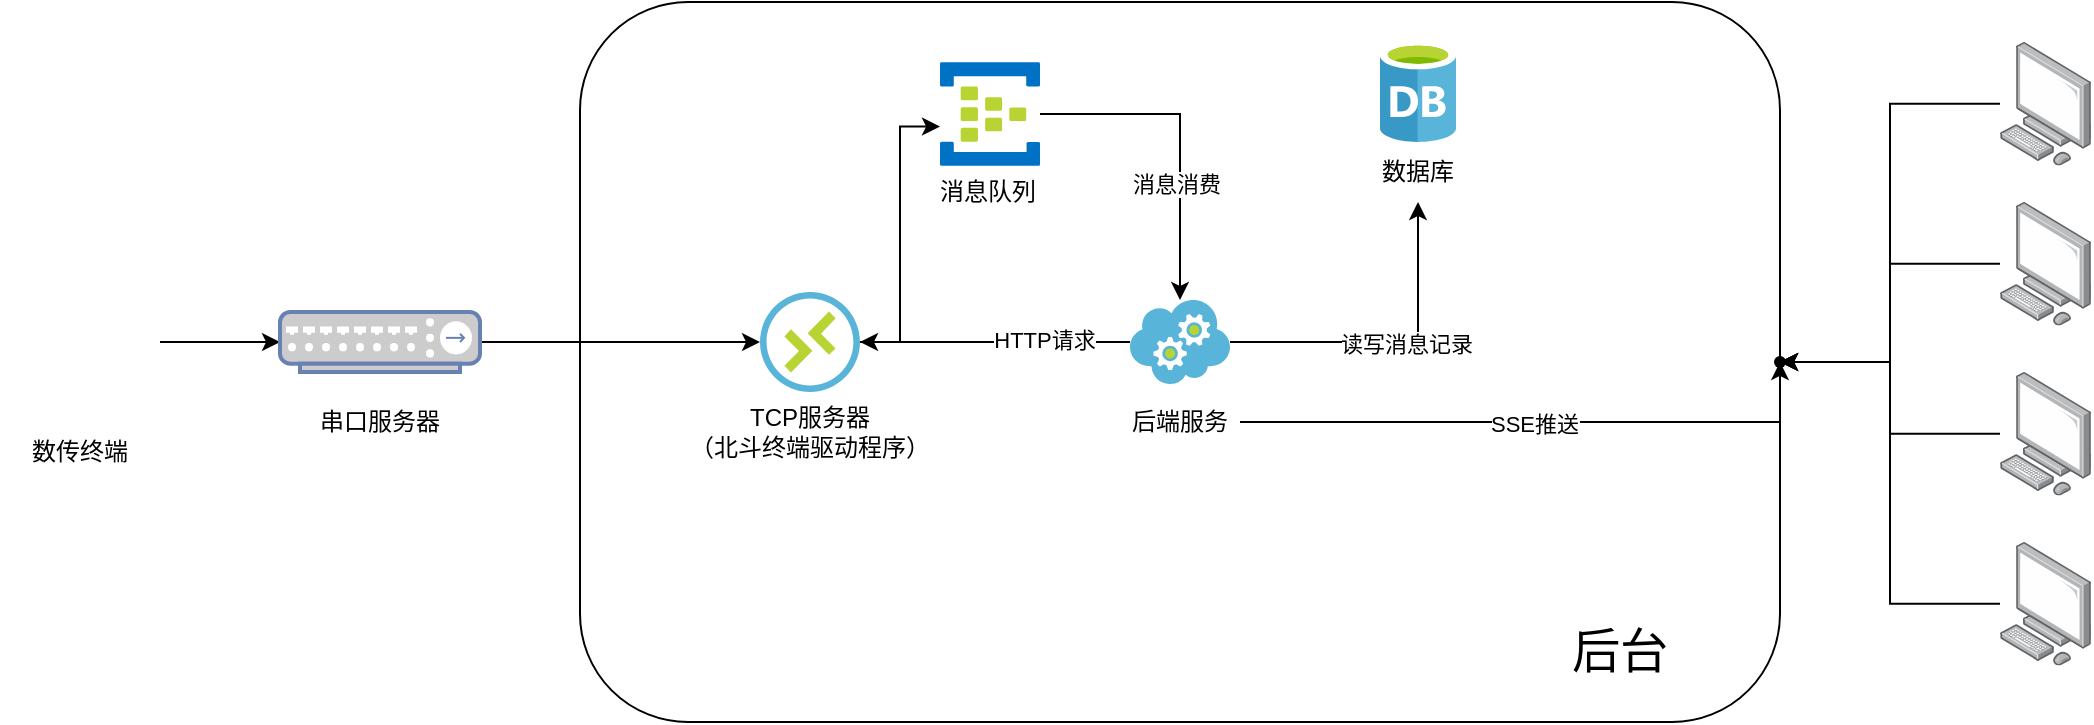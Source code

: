 <mxfile version="21.6.3" type="github">
  <diagram name="第 1 页" id="kzD5A3jw51wFOWdprAX6">
    <mxGraphModel dx="1193" dy="802" grid="1" gridSize="10" guides="1" tooltips="1" connect="1" arrows="1" fold="1" page="1" pageScale="1" pageWidth="1169" pageHeight="827" math="0" shadow="0">
      <root>
        <mxCell id="0" />
        <mxCell id="1" parent="0" />
        <mxCell id="p9LRicOxTsJBR3PSWR2q-7" value="" style="rounded=1;whiteSpace=wrap;html=1;" parent="1" vertex="1">
          <mxGeometry x="340" y="130" width="600" height="360" as="geometry" />
        </mxCell>
        <mxCell id="p9LRicOxTsJBR3PSWR2q-5" style="edgeStyle=orthogonalEdgeStyle;rounded=0;orthogonalLoop=1;jettySize=auto;html=1;" parent="1" source="p9LRicOxTsJBR3PSWR2q-1" target="p9LRicOxTsJBR3PSWR2q-3" edge="1">
          <mxGeometry relative="1" as="geometry" />
        </mxCell>
        <mxCell id="p9LRicOxTsJBR3PSWR2q-1" value="" style="shape=image;html=1;verticalAlign=top;verticalLabelPosition=bottom;labelBackgroundColor=#ffffff;imageAspect=0;aspect=fixed;image=https://cdn1.iconfinder.com/data/icons/computer-hardware-hand-drawn-vol-1/52/signal__device__technology__radar__satellite__antenna__tower-128.png" parent="1" vertex="1">
          <mxGeometry x="50" y="260" width="80" height="80" as="geometry" />
        </mxCell>
        <mxCell id="p9LRicOxTsJBR3PSWR2q-2" value="数传终端" style="text;html=1;strokeColor=none;fillColor=none;align=center;verticalAlign=middle;whiteSpace=wrap;rounded=0;" parent="1" vertex="1">
          <mxGeometry x="60" y="340" width="60" height="30" as="geometry" />
        </mxCell>
        <mxCell id="p9LRicOxTsJBR3PSWR2q-13" style="edgeStyle=orthogonalEdgeStyle;rounded=0;orthogonalLoop=1;jettySize=auto;html=1;" parent="1" source="p9LRicOxTsJBR3PSWR2q-3" target="p9LRicOxTsJBR3PSWR2q-9" edge="1">
          <mxGeometry relative="1" as="geometry" />
        </mxCell>
        <mxCell id="p9LRicOxTsJBR3PSWR2q-3" value="" style="fontColor=#0066CC;verticalAlign=top;verticalLabelPosition=bottom;labelPosition=center;align=center;html=1;outlineConnect=0;fillColor=#CCCCCC;strokeColor=#6881B3;gradientColor=none;gradientDirection=north;strokeWidth=2;shape=mxgraph.networks.hub;" parent="1" vertex="1">
          <mxGeometry x="190" y="285" width="100" height="30" as="geometry" />
        </mxCell>
        <mxCell id="p9LRicOxTsJBR3PSWR2q-4" value="串口服务器" style="text;html=1;strokeColor=none;fillColor=none;align=center;verticalAlign=middle;whiteSpace=wrap;rounded=0;" parent="1" vertex="1">
          <mxGeometry x="200" y="325" width="80" height="30" as="geometry" />
        </mxCell>
        <mxCell id="p9LRicOxTsJBR3PSWR2q-8" value="后台" style="text;html=1;strokeColor=none;fillColor=none;align=center;verticalAlign=middle;whiteSpace=wrap;rounded=0;fontSize=24;" parent="1" vertex="1">
          <mxGeometry x="830" y="440" width="60" height="30" as="geometry" />
        </mxCell>
        <mxCell id="p9LRicOxTsJBR3PSWR2q-18" value="" style="edgeStyle=orthogonalEdgeStyle;rounded=0;orthogonalLoop=1;jettySize=auto;html=1;entryX=0;entryY=0.62;entryDx=0;entryDy=0;entryPerimeter=0;" parent="1" source="p9LRicOxTsJBR3PSWR2q-9" target="p9LRicOxTsJBR3PSWR2q-11" edge="1">
          <mxGeometry relative="1" as="geometry">
            <mxPoint x="455" y="200" as="targetPoint" />
          </mxGeometry>
        </mxCell>
        <mxCell id="p9LRicOxTsJBR3PSWR2q-9" value="" style="image;sketch=0;aspect=fixed;html=1;points=[];align=center;fontSize=12;image=img/lib/mscae/Connections.svg;" parent="1" vertex="1">
          <mxGeometry x="430" y="275" width="50" height="50" as="geometry" />
        </mxCell>
        <mxCell id="p9LRicOxTsJBR3PSWR2q-10" value="TCP服务器&lt;br&gt;（北斗终端驱动程序）" style="text;html=1;strokeColor=none;fillColor=none;align=center;verticalAlign=middle;whiteSpace=wrap;rounded=0;" parent="1" vertex="1">
          <mxGeometry x="381.25" y="325" width="147.5" height="40" as="geometry" />
        </mxCell>
        <mxCell id="p9LRicOxTsJBR3PSWR2q-29" style="edgeStyle=orthogonalEdgeStyle;rounded=0;orthogonalLoop=1;jettySize=auto;html=1;" parent="1" source="p9LRicOxTsJBR3PSWR2q-11" target="p9LRicOxTsJBR3PSWR2q-25" edge="1">
          <mxGeometry relative="1" as="geometry" />
        </mxCell>
        <mxCell id="p9LRicOxTsJBR3PSWR2q-30" value="消息消费" style="edgeLabel;html=1;align=center;verticalAlign=middle;resizable=0;points=[];" parent="p9LRicOxTsJBR3PSWR2q-29" vertex="1" connectable="0">
          <mxGeometry x="0.291" y="-2" relative="1" as="geometry">
            <mxPoint as="offset" />
          </mxGeometry>
        </mxCell>
        <mxCell id="p9LRicOxTsJBR3PSWR2q-11" value="" style="image;sketch=0;aspect=fixed;html=1;points=[];align=center;fontSize=12;image=img/lib/mscae/Event_Hubs.svg;" parent="1" vertex="1">
          <mxGeometry x="520" y="160" width="50" height="52.08" as="geometry" />
        </mxCell>
        <mxCell id="p9LRicOxTsJBR3PSWR2q-12" value="消息队列" style="text;html=1;strokeColor=none;fillColor=none;align=center;verticalAlign=middle;whiteSpace=wrap;rounded=0;" parent="1" vertex="1">
          <mxGeometry x="514" y="210" width="60" height="30" as="geometry" />
        </mxCell>
        <mxCell id="p9LRicOxTsJBR3PSWR2q-19" value="" style="image;sketch=0;aspect=fixed;html=1;points=[];align=center;fontSize=12;image=img/lib/mscae/Database_General.svg;" parent="1" vertex="1">
          <mxGeometry x="740" y="150" width="38" height="50" as="geometry" />
        </mxCell>
        <mxCell id="p9LRicOxTsJBR3PSWR2q-20" value="数据库" style="text;html=1;strokeColor=none;fillColor=none;align=center;verticalAlign=middle;whiteSpace=wrap;rounded=0;" parent="1" vertex="1">
          <mxGeometry x="729" y="200" width="60" height="30" as="geometry" />
        </mxCell>
        <mxCell id="p9LRicOxTsJBR3PSWR2q-33" style="edgeStyle=orthogonalEdgeStyle;rounded=0;orthogonalLoop=1;jettySize=auto;html=1;entryX=1;entryY=0.5;entryDx=0;entryDy=0;" parent="1" source="p9LRicOxTsJBR3PSWR2q-21" target="p9LRicOxTsJBR3PSWR2q-7" edge="1">
          <mxGeometry relative="1" as="geometry" />
        </mxCell>
        <mxCell id="p9LRicOxTsJBR3PSWR2q-21" value="" style="image;points=[];aspect=fixed;html=1;align=center;shadow=0;dashed=0;image=img/lib/allied_telesis/computer_and_terminals/Personal_Computer.svg;" parent="1" vertex="1">
          <mxGeometry x="1050" y="150" width="45.6" height="61.8" as="geometry" />
        </mxCell>
        <mxCell id="p9LRicOxTsJBR3PSWR2q-37" style="edgeStyle=orthogonalEdgeStyle;rounded=0;orthogonalLoop=1;jettySize=auto;html=1;entryX=1;entryY=0.5;entryDx=0;entryDy=0;" parent="1" source="p9LRicOxTsJBR3PSWR2q-22" target="p9LRicOxTsJBR3PSWR2q-7" edge="1">
          <mxGeometry relative="1" as="geometry" />
        </mxCell>
        <mxCell id="p9LRicOxTsJBR3PSWR2q-22" value="" style="image;points=[];aspect=fixed;html=1;align=center;shadow=0;dashed=0;image=img/lib/allied_telesis/computer_and_terminals/Personal_Computer.svg;" parent="1" vertex="1">
          <mxGeometry x="1050" y="230" width="45.6" height="61.8" as="geometry" />
        </mxCell>
        <mxCell id="p9LRicOxTsJBR3PSWR2q-36" style="edgeStyle=orthogonalEdgeStyle;rounded=0;orthogonalLoop=1;jettySize=auto;html=1;entryX=1;entryY=0.5;entryDx=0;entryDy=0;" parent="1" source="p9LRicOxTsJBR3PSWR2q-23" target="p9LRicOxTsJBR3PSWR2q-7" edge="1">
          <mxGeometry relative="1" as="geometry" />
        </mxCell>
        <mxCell id="p9LRicOxTsJBR3PSWR2q-23" value="" style="image;points=[];aspect=fixed;html=1;align=center;shadow=0;dashed=0;image=img/lib/allied_telesis/computer_and_terminals/Personal_Computer.svg;" parent="1" vertex="1">
          <mxGeometry x="1050" y="400" width="45.6" height="61.8" as="geometry" />
        </mxCell>
        <mxCell id="p9LRicOxTsJBR3PSWR2q-35" style="edgeStyle=orthogonalEdgeStyle;rounded=0;orthogonalLoop=1;jettySize=auto;html=1;entryX=1;entryY=0.5;entryDx=0;entryDy=0;" parent="1" source="p9LRicOxTsJBR3PSWR2q-24" target="p9LRicOxTsJBR3PSWR2q-7" edge="1">
          <mxGeometry relative="1" as="geometry" />
        </mxCell>
        <mxCell id="p9LRicOxTsJBR3PSWR2q-24" value="" style="image;points=[];aspect=fixed;html=1;align=center;shadow=0;dashed=0;image=img/lib/allied_telesis/computer_and_terminals/Personal_Computer.svg;" parent="1" vertex="1">
          <mxGeometry x="1050" y="315" width="45.6" height="61.8" as="geometry" />
        </mxCell>
        <mxCell id="p9LRicOxTsJBR3PSWR2q-27" style="edgeStyle=orthogonalEdgeStyle;rounded=0;orthogonalLoop=1;jettySize=auto;html=1;" parent="1" source="p9LRicOxTsJBR3PSWR2q-25" target="p9LRicOxTsJBR3PSWR2q-9" edge="1">
          <mxGeometry relative="1" as="geometry" />
        </mxCell>
        <mxCell id="p9LRicOxTsJBR3PSWR2q-28" value="HTTP请求" style="edgeLabel;html=1;align=center;verticalAlign=middle;resizable=0;points=[];" parent="p9LRicOxTsJBR3PSWR2q-27" vertex="1" connectable="0">
          <mxGeometry x="-0.354" y="-1" relative="1" as="geometry">
            <mxPoint as="offset" />
          </mxGeometry>
        </mxCell>
        <mxCell id="p9LRicOxTsJBR3PSWR2q-31" style="edgeStyle=orthogonalEdgeStyle;rounded=0;orthogonalLoop=1;jettySize=auto;html=1;" parent="1" source="p9LRicOxTsJBR3PSWR2q-25" target="p9LRicOxTsJBR3PSWR2q-20" edge="1">
          <mxGeometry relative="1" as="geometry" />
        </mxCell>
        <mxCell id="p9LRicOxTsJBR3PSWR2q-32" value="读写消息记录" style="edgeLabel;html=1;align=center;verticalAlign=middle;resizable=0;points=[];" parent="p9LRicOxTsJBR3PSWR2q-31" vertex="1" connectable="0">
          <mxGeometry x="0.067" y="-1" relative="1" as="geometry">
            <mxPoint as="offset" />
          </mxGeometry>
        </mxCell>
        <mxCell id="p9LRicOxTsJBR3PSWR2q-25" value="" style="image;sketch=0;aspect=fixed;html=1;points=[];align=center;fontSize=12;image=img/lib/mscae/Cloud_Services_Classic.svg;" parent="1" vertex="1">
          <mxGeometry x="615" y="279" width="50" height="42" as="geometry" />
        </mxCell>
        <mxCell id="VRIL-dsUyF5xxoI3rEdO-5" value="" style="edgeStyle=orthogonalEdgeStyle;rounded=0;orthogonalLoop=1;jettySize=auto;html=1;" edge="1" parent="1" source="p9LRicOxTsJBR3PSWR2q-26" target="VRIL-dsUyF5xxoI3rEdO-4">
          <mxGeometry relative="1" as="geometry" />
        </mxCell>
        <mxCell id="VRIL-dsUyF5xxoI3rEdO-6" value="SSE推送" style="edgeLabel;html=1;align=center;verticalAlign=middle;resizable=0;points=[];" vertex="1" connectable="0" parent="VRIL-dsUyF5xxoI3rEdO-5">
          <mxGeometry x="-0.02" y="-1" relative="1" as="geometry">
            <mxPoint as="offset" />
          </mxGeometry>
        </mxCell>
        <mxCell id="p9LRicOxTsJBR3PSWR2q-26" value="后端服务" style="text;html=1;strokeColor=none;fillColor=none;align=center;verticalAlign=middle;whiteSpace=wrap;rounded=0;" parent="1" vertex="1">
          <mxGeometry x="610" y="325" width="60" height="30" as="geometry" />
        </mxCell>
        <mxCell id="VRIL-dsUyF5xxoI3rEdO-4" value="" style="shape=waypoint;sketch=0;size=6;pointerEvents=1;points=[];fillColor=none;resizable=0;rotatable=0;perimeter=centerPerimeter;snapToPoint=1;" vertex="1" parent="1">
          <mxGeometry x="930" y="300" width="20" height="20" as="geometry" />
        </mxCell>
      </root>
    </mxGraphModel>
  </diagram>
</mxfile>
